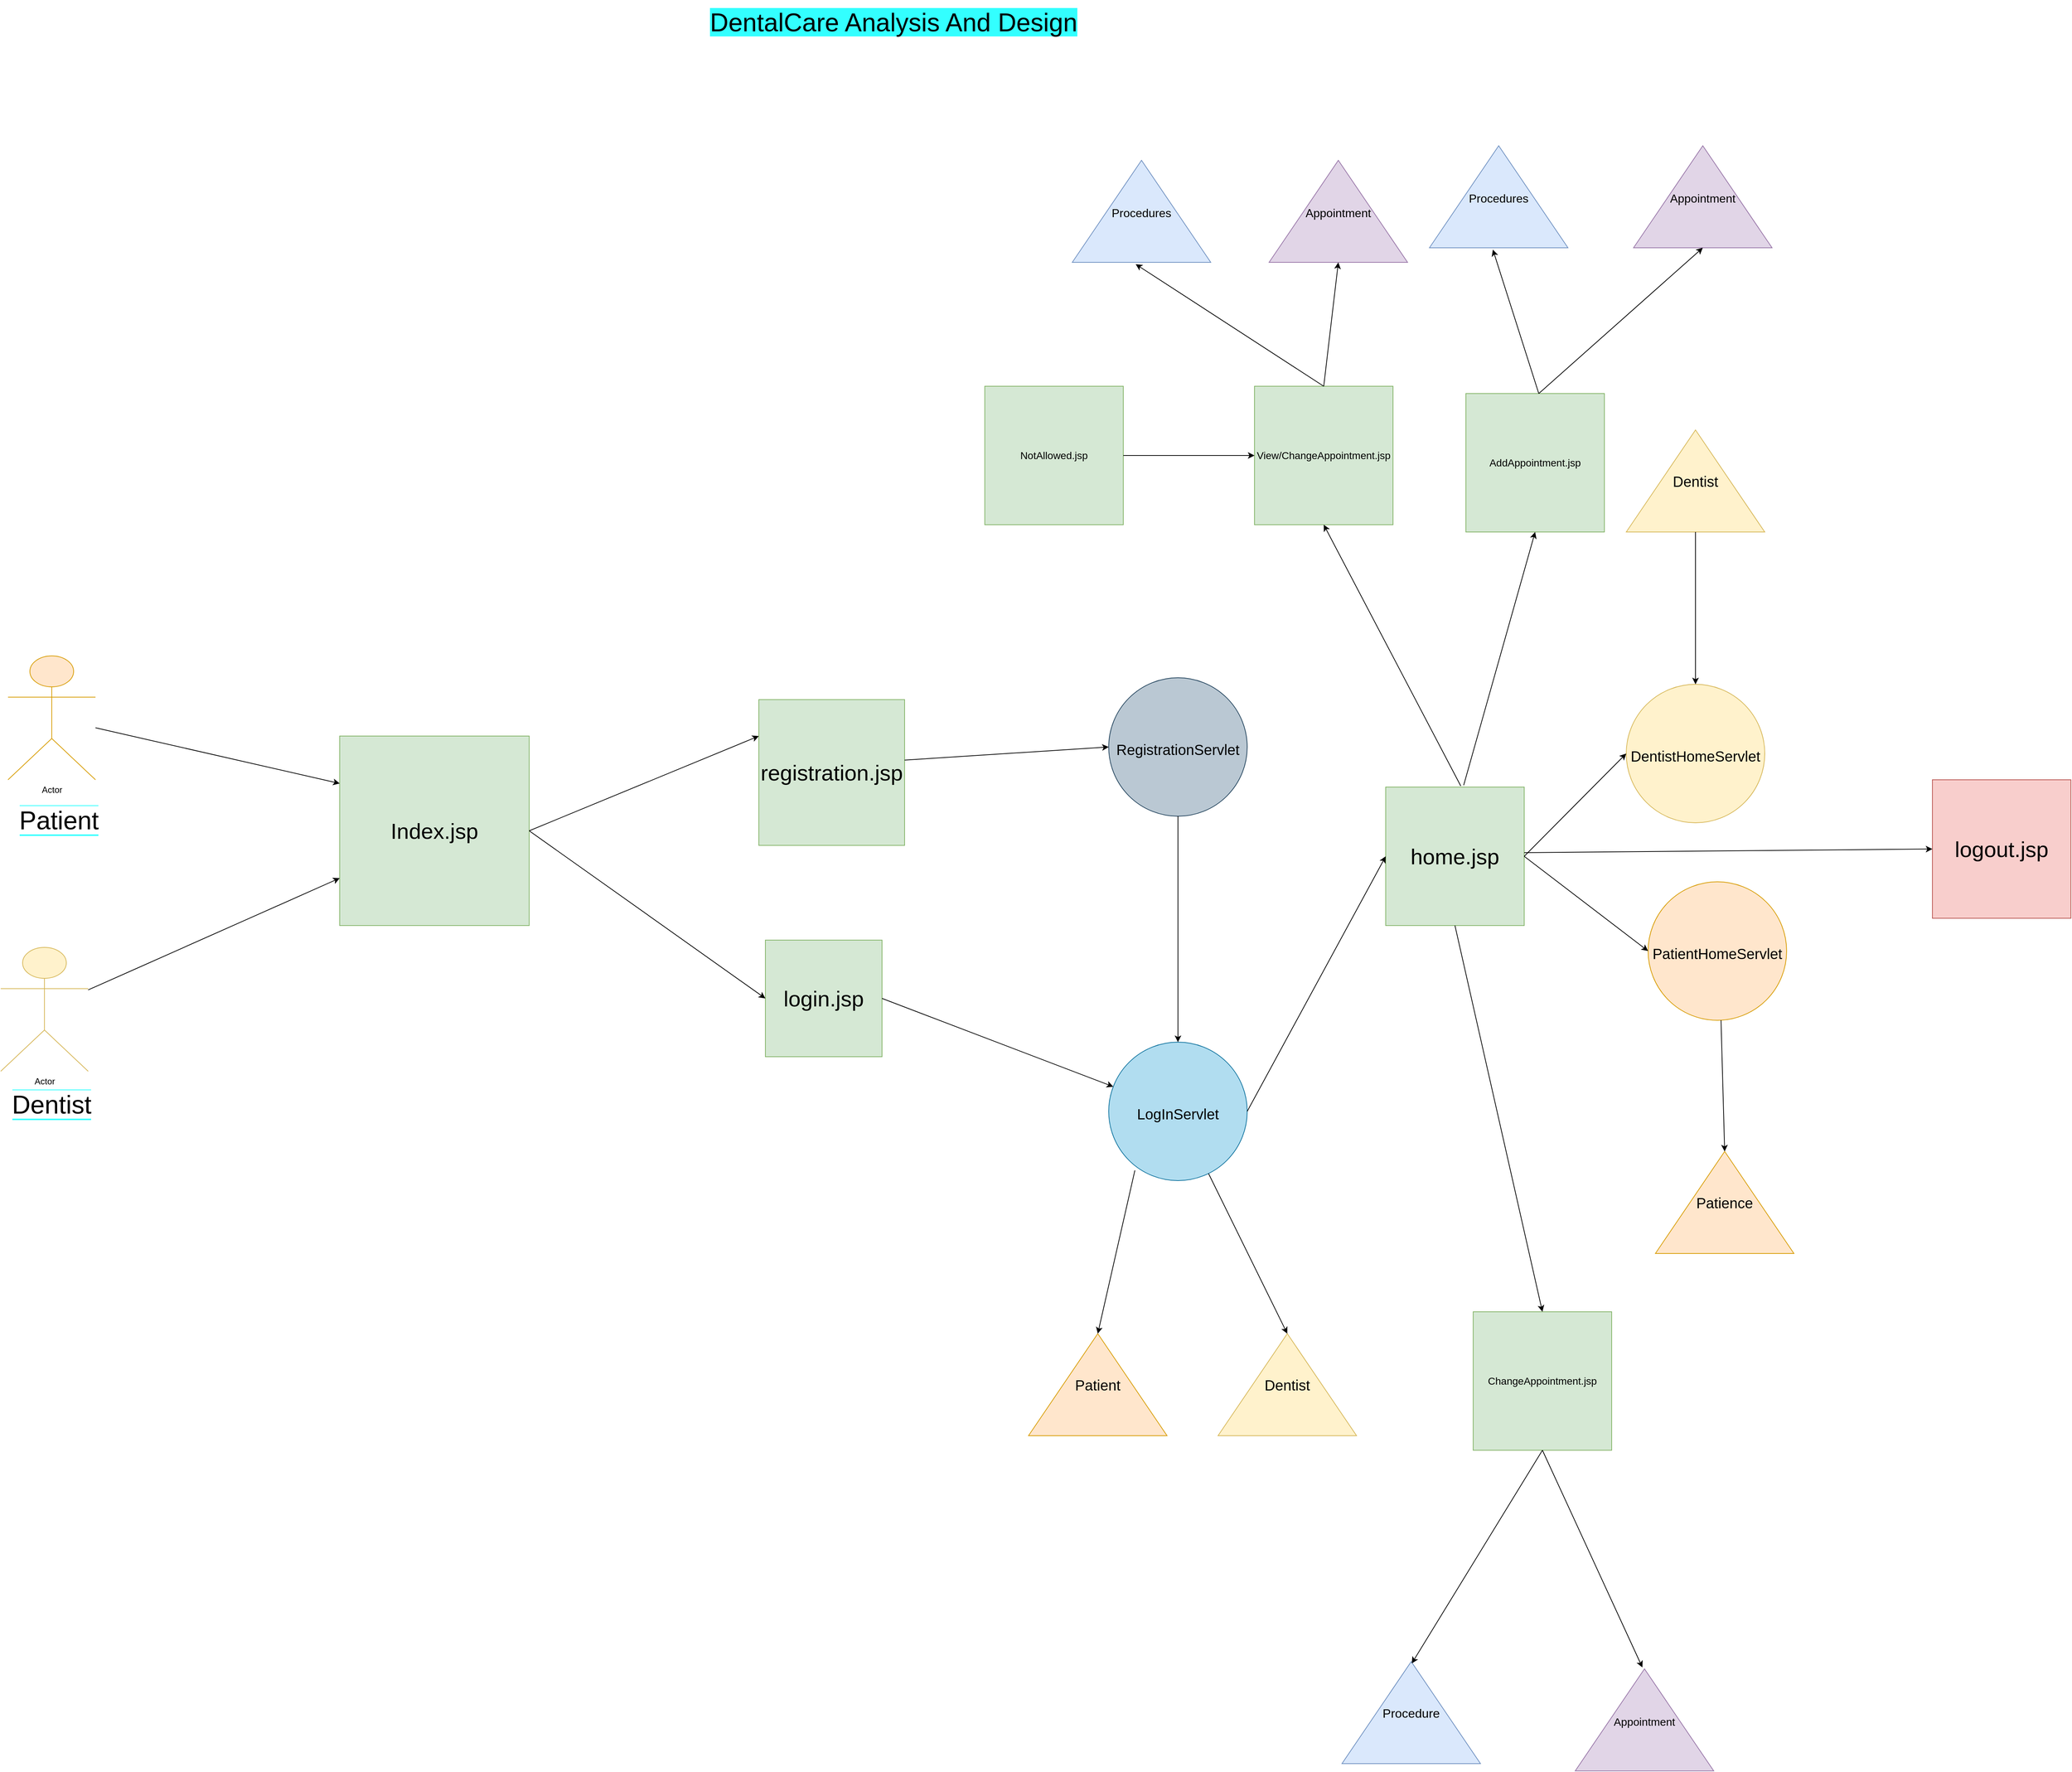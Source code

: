 <mxfile version="20.3.0" type="device"><diagram id="rFcE41e8lbXa-uHQTI4T" name="Page-1"><mxGraphModel dx="3953" dy="3330" grid="1" gridSize="10" guides="1" tooltips="1" connect="1" arrows="1" fold="1" page="1" pageScale="1" pageWidth="1169" pageHeight="827" math="0" shadow="0"><root><mxCell id="0"/><mxCell id="1" parent="0"/><mxCell id="A0tyVSMtA7cj4DihTZXh-1" value="Actor" style="shape=umlActor;verticalLabelPosition=bottom;verticalAlign=top;html=1;outlineConnect=0;fillColor=#ffe6cc;strokeColor=#d79b00;" vertex="1" parent="1"><mxGeometry x="130" y="90" width="120" height="170" as="geometry"/></mxCell><mxCell id="A0tyVSMtA7cj4DihTZXh-2" value="Actor" style="shape=umlActor;verticalLabelPosition=bottom;verticalAlign=top;html=1;outlineConnect=0;fillColor=#fff2cc;strokeColor=#d6b656;" vertex="1" parent="1"><mxGeometry x="120" y="490" width="120" height="170" as="geometry"/></mxCell><mxCell id="A0tyVSMtA7cj4DihTZXh-6" value="&lt;font style=&quot;font-size: 30px;&quot;&gt;Index.jsp&lt;/font&gt;" style="whiteSpace=wrap;html=1;aspect=fixed;fillColor=#d5e8d4;strokeColor=#82b366;" vertex="1" parent="1"><mxGeometry x="585" y="200" width="260" height="260" as="geometry"/></mxCell><mxCell id="A0tyVSMtA7cj4DihTZXh-7" value="" style="endArrow=classic;html=1;rounded=0;fontSize=30;entryX=0;entryY=0.25;entryDx=0;entryDy=0;" edge="1" parent="1" source="A0tyVSMtA7cj4DihTZXh-1" target="A0tyVSMtA7cj4DihTZXh-6"><mxGeometry width="50" height="50" relative="1" as="geometry"><mxPoint x="560" y="460" as="sourcePoint"/><mxPoint x="610" y="410" as="targetPoint"/></mxGeometry></mxCell><mxCell id="A0tyVSMtA7cj4DihTZXh-8" value="" style="endArrow=classic;html=1;rounded=0;fontSize=30;entryX=0;entryY=0.75;entryDx=0;entryDy=0;" edge="1" parent="1" source="A0tyVSMtA7cj4DihTZXh-2" target="A0tyVSMtA7cj4DihTZXh-6"><mxGeometry width="50" height="50" relative="1" as="geometry"><mxPoint x="260" y="208.415" as="sourcePoint"/><mxPoint x="610" y="345" as="targetPoint"/></mxGeometry></mxCell><mxCell id="A0tyVSMtA7cj4DihTZXh-10" value="&lt;font style=&quot;font-size: 30px;&quot;&gt;login.jsp&lt;/font&gt;" style="whiteSpace=wrap;html=1;aspect=fixed;fillColor=#d5e8d4;strokeColor=#82b366;" vertex="1" parent="1"><mxGeometry x="1169" y="480" width="160" height="160" as="geometry"/></mxCell><mxCell id="A0tyVSMtA7cj4DihTZXh-11" value="&lt;span style=&quot;font-size: 30px;&quot;&gt;registration.jsp&lt;/span&gt;" style="whiteSpace=wrap;html=1;aspect=fixed;fillColor=#d5e8d4;strokeColor=#82b366;" vertex="1" parent="1"><mxGeometry x="1160" y="150" width="200" height="200" as="geometry"/></mxCell><mxCell id="A0tyVSMtA7cj4DihTZXh-12" value="" style="endArrow=classic;html=1;rounded=0;fontSize=30;entryX=0;entryY=0.25;entryDx=0;entryDy=0;exitX=1;exitY=0.5;exitDx=0;exitDy=0;" edge="1" parent="1" source="A0tyVSMtA7cj4DihTZXh-6" target="A0tyVSMtA7cj4DihTZXh-11"><mxGeometry width="50" height="50" relative="1" as="geometry"><mxPoint x="860" y="300" as="sourcePoint"/><mxPoint x="990" y="300" as="targetPoint"/></mxGeometry></mxCell><mxCell id="A0tyVSMtA7cj4DihTZXh-13" value="" style="endArrow=classic;html=1;rounded=0;fontSize=30;entryX=0;entryY=0.5;entryDx=0;entryDy=0;exitX=1;exitY=0.5;exitDx=0;exitDy=0;" edge="1" parent="1" source="A0tyVSMtA7cj4DihTZXh-6" target="A0tyVSMtA7cj4DihTZXh-10"><mxGeometry width="50" height="50" relative="1" as="geometry"><mxPoint x="855" y="340" as="sourcePoint"/><mxPoint x="1170" y="210" as="targetPoint"/></mxGeometry></mxCell><mxCell id="A0tyVSMtA7cj4DihTZXh-14" value="&lt;font style=&quot;font-size: 20px;&quot;&gt;RegistrationServlet&lt;/font&gt;" style="ellipse;whiteSpace=wrap;html=1;aspect=fixed;fontSize=30;fillColor=#bac8d3;strokeColor=#23445d;" vertex="1" parent="1"><mxGeometry x="1640" y="120" width="190" height="190" as="geometry"/></mxCell><mxCell id="A0tyVSMtA7cj4DihTZXh-15" value="&lt;span style=&quot;font-size: 20px;&quot;&gt;LogInServlet&lt;/span&gt;" style="ellipse;whiteSpace=wrap;html=1;aspect=fixed;fontSize=30;fillColor=#b1ddf0;strokeColor=#10739e;" vertex="1" parent="1"><mxGeometry x="1640" y="620" width="190" height="190" as="geometry"/></mxCell><mxCell id="A0tyVSMtA7cj4DihTZXh-16" value="" style="endArrow=classic;html=1;rounded=0;fontSize=20;exitX=1;exitY=0.5;exitDx=0;exitDy=0;" edge="1" parent="1" source="A0tyVSMtA7cj4DihTZXh-10" target="A0tyVSMtA7cj4DihTZXh-15"><mxGeometry width="50" height="50" relative="1" as="geometry"><mxPoint x="1320" y="500" as="sourcePoint"/><mxPoint x="1370" y="450" as="targetPoint"/></mxGeometry></mxCell><mxCell id="A0tyVSMtA7cj4DihTZXh-17" value="" style="endArrow=classic;html=1;rounded=0;fontSize=20;exitX=1;exitY=0.415;exitDx=0;exitDy=0;entryX=0;entryY=0.5;entryDx=0;entryDy=0;exitPerimeter=0;" edge="1" parent="1" source="A0tyVSMtA7cj4DihTZXh-11" target="A0tyVSMtA7cj4DihTZXh-14"><mxGeometry width="50" height="50" relative="1" as="geometry"><mxPoint x="1360" y="260" as="sourcePoint"/><mxPoint x="1541.14" y="269.845" as="targetPoint"/></mxGeometry></mxCell><mxCell id="A0tyVSMtA7cj4DihTZXh-18" value="" style="endArrow=classic;html=1;rounded=0;fontSize=20;exitX=0.5;exitY=1;exitDx=0;exitDy=0;entryX=0.5;entryY=0;entryDx=0;entryDy=0;" edge="1" parent="1" source="A0tyVSMtA7cj4DihTZXh-14" target="A0tyVSMtA7cj4DihTZXh-15"><mxGeometry width="50" height="50" relative="1" as="geometry"><mxPoint x="1790" y="490" as="sourcePoint"/><mxPoint x="1840" y="440" as="targetPoint"/></mxGeometry></mxCell><mxCell id="A0tyVSMtA7cj4DihTZXh-20" value="&lt;font style=&quot;font-size: 30px;&quot;&gt;home.jsp&lt;/font&gt;" style="whiteSpace=wrap;html=1;aspect=fixed;fillColor=#d5e8d4;strokeColor=#82b366;" vertex="1" parent="1"><mxGeometry x="2020" y="270" width="190" height="190" as="geometry"/></mxCell><mxCell id="A0tyVSMtA7cj4DihTZXh-21" value="" style="endArrow=classic;html=1;rounded=0;fontSize=20;exitX=1;exitY=0.5;exitDx=0;exitDy=0;entryX=0;entryY=0.5;entryDx=0;entryDy=0;" edge="1" parent="1" source="A0tyVSMtA7cj4DihTZXh-15" target="A0tyVSMtA7cj4DihTZXh-20"><mxGeometry width="50" height="50" relative="1" as="geometry"><mxPoint x="1980" y="560" as="sourcePoint"/><mxPoint x="2030" y="510" as="targetPoint"/></mxGeometry></mxCell><mxCell id="A0tyVSMtA7cj4DihTZXh-22" value="&lt;font style=&quot;font-size: 14px;&quot;&gt;View/ChangeAppointment.jsp&lt;/font&gt;" style="whiteSpace=wrap;html=1;aspect=fixed;fillColor=#d5e8d4;strokeColor=#82b366;" vertex="1" parent="1"><mxGeometry x="1840" y="-280" width="190" height="190" as="geometry"/></mxCell><mxCell id="A0tyVSMtA7cj4DihTZXh-23" value="&lt;span style=&quot;font-size: 20px;&quot;&gt;PatientHomeServlet&lt;/span&gt;&lt;span style=&quot;color: rgba(0, 0, 0, 0); font-family: monospace; font-size: 0px; text-align: start;&quot;&gt;%3CmxGraphModel%3E%3Croot%3E%3CmxCell%20id%3D%220%22%2F%3E%3CmxCell%20id%3D%221%22%20parent%3D%220%22%2F%3E%3CmxCell%20id%3D%222%22%20value%3D%22%26lt%3Bspan%20style%3D%26quot%3Bfont-size%3A%2020px%3B%26quot%3B%26gt%3BLogInServlet%26lt%3B%2Fspan%26gt%3B%22%20style%3D%22ellipse%3BwhiteSpace%3Dwrap%3Bhtml%3D1%3Baspect%3Dfixed%3BfontSize%3D30%3B%22%20vertex%3D%221%22%20parent%3D%221%22%3E%3CmxGeometry%20x%3D%221640%22%20y%3D%22620%22%20width%3D%22190%22%20height%3D%22190%22%20as%3D%22geometry%22%2F%3E%3C%2FmxCell%3E%3C%2Froot%3E%3C%2FmxGraphModel%3E&lt;/span&gt;" style="ellipse;whiteSpace=wrap;html=1;aspect=fixed;fontSize=30;fillColor=#ffe6cc;strokeColor=#d79b00;" vertex="1" parent="1"><mxGeometry x="2380" y="400" width="190" height="190" as="geometry"/></mxCell><mxCell id="A0tyVSMtA7cj4DihTZXh-24" value="&lt;span style=&quot;font-size: 20px;&quot;&gt;DentistHomeServlet&lt;/span&gt;&lt;span style=&quot;color: rgba(0, 0, 0, 0); font-family: monospace; font-size: 0px; text-align: start;&quot;&gt;%3CmxGraphModel%3E%3Croot%3E%3CmxCell%20id%3D%220%22%2F%3E%3CmxCell%20id%3D%221%22%20parent%3D%220%22%2F%3E%3CmxCell%20id%3D%222%22%20value%3D%22%26lt%3Bspan%20style%3D%26quot%3Bfont-size%3A%2020px%3B%26quot%3B%26gt%3BLogInServlet%26lt%3B%2Fspan%26gt%3B%22%20style%3D%22ellipse%3BwhiteSpace%3Dwrap%3Bhtml%3D1%3Baspect%3Dfixed%3BfontSize%3D30%3B%22%20vertex%3D%221%22%20parent%3D%221%22%3E%3CmxGeometry%20x%3D%221640%22%20y%3D%22620%22%20width%3D%22190%22%20height%3D%22190%22%20as%3D%22geometry%22%2F%3E%3C%2FmxCell%3E%3C%2Froot%3E%3C%2FmxGraphModel%3E&lt;/span&gt;" style="ellipse;whiteSpace=wrap;html=1;aspect=fixed;fontSize=30;fillColor=#fff2cc;strokeColor=#d6b656;" vertex="1" parent="1"><mxGeometry x="2350" y="129" width="190" height="190" as="geometry"/></mxCell><mxCell id="A0tyVSMtA7cj4DihTZXh-25" value="" style="endArrow=classic;html=1;rounded=0;fontSize=20;entryX=0;entryY=0.5;entryDx=0;entryDy=0;exitX=1;exitY=0.5;exitDx=0;exitDy=0;" edge="1" parent="1" source="A0tyVSMtA7cj4DihTZXh-20" target="A0tyVSMtA7cj4DihTZXh-24"><mxGeometry width="50" height="50" relative="1" as="geometry"><mxPoint x="2170" y="400" as="sourcePoint"/><mxPoint x="2220" y="350" as="targetPoint"/></mxGeometry></mxCell><mxCell id="A0tyVSMtA7cj4DihTZXh-26" value="" style="endArrow=classic;html=1;rounded=0;fontSize=20;entryX=0;entryY=0.5;entryDx=0;entryDy=0;exitX=1;exitY=0.5;exitDx=0;exitDy=0;" edge="1" parent="1" source="A0tyVSMtA7cj4DihTZXh-20" target="A0tyVSMtA7cj4DihTZXh-23"><mxGeometry width="50" height="50" relative="1" as="geometry"><mxPoint x="2220" y="375" as="sourcePoint"/><mxPoint x="2360" y="234" as="targetPoint"/></mxGeometry></mxCell><mxCell id="A0tyVSMtA7cj4DihTZXh-27" value="Patient" style="triangle;whiteSpace=wrap;html=1;fontSize=20;direction=north;fillColor=#ffe6cc;strokeColor=#d79b00;" vertex="1" parent="1"><mxGeometry x="1530" y="1020" width="190" height="140" as="geometry"/></mxCell><mxCell id="A0tyVSMtA7cj4DihTZXh-28" value="Dentist" style="triangle;whiteSpace=wrap;html=1;fontSize=20;direction=north;fillColor=#fff2cc;strokeColor=#d6b656;" vertex="1" parent="1"><mxGeometry x="1790" y="1020" width="190" height="140" as="geometry"/></mxCell><mxCell id="A0tyVSMtA7cj4DihTZXh-29" value="" style="endArrow=classic;html=1;rounded=0;fontSize=20;exitX=0.189;exitY=0.926;exitDx=0;exitDy=0;exitPerimeter=0;entryX=1;entryY=0.5;entryDx=0;entryDy=0;" edge="1" parent="1" source="A0tyVSMtA7cj4DihTZXh-15" target="A0tyVSMtA7cj4DihTZXh-27"><mxGeometry width="50" height="50" relative="1" as="geometry"><mxPoint x="1729" y="950" as="sourcePoint"/><mxPoint x="1779" y="900" as="targetPoint"/></mxGeometry></mxCell><mxCell id="A0tyVSMtA7cj4DihTZXh-30" value="" style="endArrow=classic;html=1;rounded=0;fontSize=20;entryX=1;entryY=0.5;entryDx=0;entryDy=0;" edge="1" parent="1" source="A0tyVSMtA7cj4DihTZXh-15" target="A0tyVSMtA7cj4DihTZXh-28"><mxGeometry width="50" height="50" relative="1" as="geometry"><mxPoint x="1794.745" y="779.995" as="sourcePoint"/><mxPoint x="1760.002" y="1029.73" as="targetPoint"/></mxGeometry></mxCell><mxCell id="A0tyVSMtA7cj4DihTZXh-31" value="Patience" style="triangle;whiteSpace=wrap;html=1;fontSize=20;direction=north;fillColor=#ffe6cc;strokeColor=#d79b00;" vertex="1" parent="1"><mxGeometry x="2390" y="770" width="190" height="140" as="geometry"/></mxCell><mxCell id="A0tyVSMtA7cj4DihTZXh-32" value="" style="endArrow=classic;html=1;rounded=0;fontSize=20;entryX=1;entryY=0.5;entryDx=0;entryDy=0;" edge="1" parent="1" target="A0tyVSMtA7cj4DihTZXh-31"><mxGeometry width="50" height="50" relative="1" as="geometry"><mxPoint x="2479.995" y="589.998" as="sourcePoint"/><mxPoint x="2588.07" y="809.75" as="targetPoint"/></mxGeometry></mxCell><mxCell id="A0tyVSMtA7cj4DihTZXh-33" value="Dentist" style="triangle;whiteSpace=wrap;html=1;fontSize=20;direction=north;fillColor=#fff2cc;strokeColor=#d6b656;" vertex="1" parent="1"><mxGeometry x="2350" y="-220" width="190" height="140" as="geometry"/></mxCell><mxCell id="A0tyVSMtA7cj4DihTZXh-34" value="" style="endArrow=classic;html=1;rounded=0;fontSize=20;exitX=0;exitY=0.5;exitDx=0;exitDy=0;" edge="1" parent="1" source="A0tyVSMtA7cj4DihTZXh-33" target="A0tyVSMtA7cj4DihTZXh-24"><mxGeometry width="50" height="50" relative="1" as="geometry"><mxPoint x="2220" y="375" as="sourcePoint"/><mxPoint x="2360" y="234" as="targetPoint"/></mxGeometry></mxCell><mxCell id="A0tyVSMtA7cj4DihTZXh-35" value="&lt;font style=&quot;font-size: 14px;&quot;&gt;ChangeAppointment.jsp&lt;/font&gt;" style="whiteSpace=wrap;html=1;aspect=fixed;fillColor=#d5e8d4;strokeColor=#82b366;" vertex="1" parent="1"><mxGeometry x="2140" y="990" width="190" height="190" as="geometry"/></mxCell><mxCell id="A0tyVSMtA7cj4DihTZXh-36" value="" style="endArrow=classic;html=1;rounded=0;fontSize=14;exitX=0.5;exitY=1;exitDx=0;exitDy=0;entryX=0.5;entryY=0;entryDx=0;entryDy=0;" edge="1" parent="1" source="A0tyVSMtA7cj4DihTZXh-20" target="A0tyVSMtA7cj4DihTZXh-35"><mxGeometry width="50" height="50" relative="1" as="geometry"><mxPoint x="2260" y="610" as="sourcePoint"/><mxPoint x="2310" y="560" as="targetPoint"/></mxGeometry></mxCell><mxCell id="A0tyVSMtA7cj4DihTZXh-37" value="" style="endArrow=classic;html=1;rounded=0;fontSize=14;entryX=0.5;entryY=1;entryDx=0;entryDy=0;exitX=0.542;exitY=-0.008;exitDx=0;exitDy=0;exitPerimeter=0;" edge="1" parent="1" source="A0tyVSMtA7cj4DihTZXh-20" target="A0tyVSMtA7cj4DihTZXh-22"><mxGeometry width="50" height="50" relative="1" as="geometry"><mxPoint x="2260" as="sourcePoint"/><mxPoint x="2310" y="-50" as="targetPoint"/></mxGeometry></mxCell><mxCell id="A0tyVSMtA7cj4DihTZXh-38" value="&lt;font style=&quot;font-size: 17px;&quot;&gt;Procedure&lt;/font&gt;" style="triangle;whiteSpace=wrap;html=1;fontSize=20;direction=north;fillColor=#dae8fc;strokeColor=#6c8ebf;" vertex="1" parent="1"><mxGeometry x="1960" y="1470" width="190" height="140" as="geometry"/></mxCell><mxCell id="A0tyVSMtA7cj4DihTZXh-39" value="" style="endArrow=classic;html=1;rounded=0;fontSize=14;exitX=0.5;exitY=1;exitDx=0;exitDy=0;entryX=0.982;entryY=0.504;entryDx=0;entryDy=0;entryPerimeter=0;" edge="1" parent="1" source="A0tyVSMtA7cj4DihTZXh-35" target="A0tyVSMtA7cj4DihTZXh-38"><mxGeometry width="50" height="50" relative="1" as="geometry"><mxPoint x="2260" y="1340" as="sourcePoint"/><mxPoint x="2310" y="1290" as="targetPoint"/></mxGeometry></mxCell><mxCell id="A0tyVSMtA7cj4DihTZXh-40" value="&lt;font style=&quot;font-size: 15px;&quot;&gt;Appointment&lt;/font&gt;" style="triangle;whiteSpace=wrap;html=1;fontSize=20;direction=north;fillColor=#e1d5e7;strokeColor=#9673a6;" vertex="1" parent="1"><mxGeometry x="2280" y="1480" width="190" height="140" as="geometry"/></mxCell><mxCell id="A0tyVSMtA7cj4DihTZXh-41" value="" style="endArrow=classic;html=1;rounded=0;fontSize=14;exitX=0.5;exitY=1;exitDx=0;exitDy=0;entryX=1.014;entryY=0.485;entryDx=0;entryDy=0;entryPerimeter=0;" edge="1" parent="1" source="A0tyVSMtA7cj4DihTZXh-35" target="A0tyVSMtA7cj4DihTZXh-40"><mxGeometry width="50" height="50" relative="1" as="geometry"><mxPoint x="2245" y="1190" as="sourcePoint"/><mxPoint x="2085.152" y="1509.697" as="targetPoint"/></mxGeometry></mxCell><mxCell id="A0tyVSMtA7cj4DihTZXh-42" value="&lt;font style=&quot;font-size: 14px;&quot;&gt;AddAppointment.jsp&lt;/font&gt;" style="whiteSpace=wrap;html=1;aspect=fixed;fillColor=#d5e8d4;strokeColor=#82b366;" vertex="1" parent="1"><mxGeometry x="2130" y="-270" width="190" height="190" as="geometry"/></mxCell><mxCell id="A0tyVSMtA7cj4DihTZXh-43" value="" style="endArrow=classic;html=1;rounded=0;fontSize=14;entryX=0.5;entryY=1;entryDx=0;entryDy=0;exitX=0.563;exitY=-0.013;exitDx=0;exitDy=0;exitPerimeter=0;" edge="1" parent="1" source="A0tyVSMtA7cj4DihTZXh-20" target="A0tyVSMtA7cj4DihTZXh-42"><mxGeometry width="50" height="50" relative="1" as="geometry"><mxPoint x="2132.98" y="278.48" as="sourcePoint"/><mxPoint x="1945" y="-80" as="targetPoint"/></mxGeometry></mxCell><mxCell id="A0tyVSMtA7cj4DihTZXh-44" value="&lt;font style=&quot;font-size: 16px;&quot;&gt;Procedures&lt;/font&gt;" style="triangle;whiteSpace=wrap;html=1;fontSize=20;direction=north;fillColor=#dae8fc;strokeColor=#6c8ebf;" vertex="1" parent="1"><mxGeometry x="1590" y="-590" width="190" height="140" as="geometry"/></mxCell><mxCell id="A0tyVSMtA7cj4DihTZXh-46" value="" style="endArrow=classic;html=1;rounded=0;fontSize=15;entryX=-0.018;entryY=0.458;entryDx=0;entryDy=0;entryPerimeter=0;exitX=0.5;exitY=0;exitDx=0;exitDy=0;" edge="1" parent="1" source="A0tyVSMtA7cj4DihTZXh-22" target="A0tyVSMtA7cj4DihTZXh-44"><mxGeometry width="50" height="50" relative="1" as="geometry"><mxPoint x="1930" y="-290" as="sourcePoint"/><mxPoint x="1945" y="-370" as="targetPoint"/></mxGeometry></mxCell><mxCell id="A0tyVSMtA7cj4DihTZXh-47" value="&lt;font style=&quot;font-size: 16px;&quot;&gt;Appointment&lt;/font&gt;" style="triangle;whiteSpace=wrap;html=1;fontSize=20;direction=north;fillColor=#e1d5e7;strokeColor=#9673a6;" vertex="1" parent="1"><mxGeometry x="1860" y="-590" width="190" height="140" as="geometry"/></mxCell><mxCell id="A0tyVSMtA7cj4DihTZXh-48" value="" style="endArrow=classic;html=1;rounded=0;fontSize=15;entryX=0;entryY=0.5;entryDx=0;entryDy=0;exitX=0.5;exitY=0;exitDx=0;exitDy=0;" edge="1" parent="1" source="A0tyVSMtA7cj4DihTZXh-22" target="A0tyVSMtA7cj4DihTZXh-47"><mxGeometry width="50" height="50" relative="1" as="geometry"><mxPoint x="1945" y="-270" as="sourcePoint"/><mxPoint x="1687.02" y="-437.48" as="targetPoint"/></mxGeometry></mxCell><mxCell id="A0tyVSMtA7cj4DihTZXh-50" value="&lt;font style=&quot;font-size: 16px;&quot;&gt;Procedures&lt;/font&gt;" style="triangle;whiteSpace=wrap;html=1;fontSize=20;direction=north;fillColor=#dae8fc;strokeColor=#6c8ebf;" vertex="1" parent="1"><mxGeometry x="2080" y="-610" width="190" height="140" as="geometry"/></mxCell><mxCell id="A0tyVSMtA7cj4DihTZXh-51" value="" style="endArrow=classic;html=1;rounded=0;fontSize=15;entryX=-0.018;entryY=0.458;entryDx=0;entryDy=0;entryPerimeter=0;exitX=0.5;exitY=0;exitDx=0;exitDy=0;" edge="1" parent="1" target="A0tyVSMtA7cj4DihTZXh-50"><mxGeometry width="50" height="50" relative="1" as="geometry"><mxPoint x="2230" y="-270" as="sourcePoint"/><mxPoint x="2240" y="-360" as="targetPoint"/></mxGeometry></mxCell><mxCell id="A0tyVSMtA7cj4DihTZXh-52" value="&lt;font style=&quot;font-size: 16px;&quot;&gt;Appointment&lt;/font&gt;" style="triangle;whiteSpace=wrap;html=1;fontSize=20;direction=north;fillColor=#e1d5e7;strokeColor=#9673a6;" vertex="1" parent="1"><mxGeometry x="2360" y="-610" width="190" height="140" as="geometry"/></mxCell><mxCell id="A0tyVSMtA7cj4DihTZXh-53" value="" style="endArrow=classic;html=1;rounded=0;fontSize=15;entryX=0;entryY=0.5;entryDx=0;entryDy=0;exitX=0.5;exitY=0;exitDx=0;exitDy=0;" edge="1" parent="1" target="A0tyVSMtA7cj4DihTZXh-52"><mxGeometry width="50" height="50" relative="1" as="geometry"><mxPoint x="2230" y="-270" as="sourcePoint"/><mxPoint x="1982.02" y="-427.48" as="targetPoint"/></mxGeometry></mxCell><mxCell id="A0tyVSMtA7cj4DihTZXh-54" value="&lt;span style=&quot;font-size: 14px;&quot;&gt;NotAllowed.jsp&lt;/span&gt;" style="whiteSpace=wrap;html=1;aspect=fixed;fillColor=#d5e8d4;strokeColor=#82b366;" vertex="1" parent="1"><mxGeometry x="1470" y="-280" width="190" height="190" as="geometry"/></mxCell><mxCell id="A0tyVSMtA7cj4DihTZXh-55" value="" style="endArrow=classic;html=1;rounded=0;fontSize=16;exitX=1;exitY=0.5;exitDx=0;exitDy=0;entryX=0;entryY=0.5;entryDx=0;entryDy=0;" edge="1" parent="1" source="A0tyVSMtA7cj4DihTZXh-54" target="A0tyVSMtA7cj4DihTZXh-22"><mxGeometry width="50" height="50" relative="1" as="geometry"><mxPoint x="1650" y="-270" as="sourcePoint"/><mxPoint x="1700" y="-320" as="targetPoint"/></mxGeometry></mxCell><mxCell id="A0tyVSMtA7cj4DihTZXh-56" value="&lt;font style=&quot;font-size: 30px;&quot;&gt;logout.jsp&lt;/font&gt;" style="whiteSpace=wrap;html=1;aspect=fixed;fillColor=#f8cecc;strokeColor=#b85450;" vertex="1" parent="1"><mxGeometry x="2770" y="260" width="190" height="190" as="geometry"/></mxCell><mxCell id="A0tyVSMtA7cj4DihTZXh-57" value="" style="endArrow=classic;html=1;rounded=0;fontSize=16;entryX=0;entryY=0.5;entryDx=0;entryDy=0;" edge="1" parent="1" target="A0tyVSMtA7cj4DihTZXh-56"><mxGeometry width="50" height="50" relative="1" as="geometry"><mxPoint x="2210" y="360" as="sourcePoint"/><mxPoint x="2290" y="360" as="targetPoint"/></mxGeometry></mxCell><mxCell id="A0tyVSMtA7cj4DihTZXh-59" value="&lt;font style=&quot;font-size: 35px; background-color: rgb(51, 255, 255);&quot;&gt;DentalCare Analysis And Design&lt;/font&gt;" style="text;html=1;strokeColor=none;fillColor=none;align=center;verticalAlign=middle;whiteSpace=wrap;rounded=0;fontSize=16;" vertex="1" parent="1"><mxGeometry x="1060" y="-810" width="570" height="60" as="geometry"/></mxCell><mxCell id="A0tyVSMtA7cj4DihTZXh-60" value="&lt;span style=&quot;background-color: rgb(255, 255, 255);&quot;&gt;Patient&lt;/span&gt;" style="text;html=1;strokeColor=none;fillColor=none;align=center;verticalAlign=middle;whiteSpace=wrap;rounded=0;labelBackgroundColor=#33FFFF;fontSize=35;" vertex="1" parent="1"><mxGeometry x="170" y="300" width="60" height="30" as="geometry"/></mxCell><mxCell id="A0tyVSMtA7cj4DihTZXh-61" value="&lt;span style=&quot;background-color: rgb(255, 255, 255);&quot;&gt;Dentist&lt;/span&gt;" style="text;html=1;strokeColor=none;fillColor=none;align=center;verticalAlign=middle;whiteSpace=wrap;rounded=0;labelBackgroundColor=#33FFFF;fontSize=35;" vertex="1" parent="1"><mxGeometry x="160" y="690" width="60" height="30" as="geometry"/></mxCell></root></mxGraphModel></diagram></mxfile>